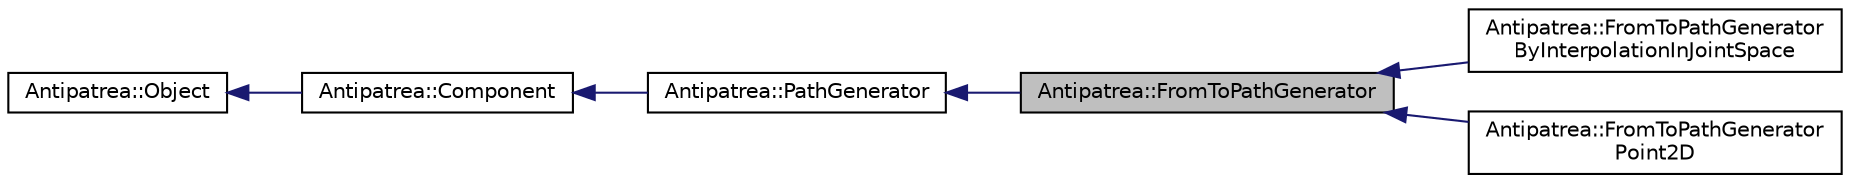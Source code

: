 digraph "Antipatrea::FromToPathGenerator"
{
  bgcolor="transparent";
  edge [fontname="Helvetica",fontsize="10",labelfontname="Helvetica",labelfontsize="10"];
  node [fontname="Helvetica",fontsize="10",shape=record];
  rankdir="LR";
  Node1 [label="Antipatrea::FromToPathGenerator",height=0.2,width=0.4,color="black", fillcolor="grey75", style="filled", fontcolor="black"];
  Node2 -> Node1 [dir="back",color="midnightblue",fontsize="10",style="solid",fontname="Helvetica"];
  Node2 [label="Antipatrea::PathGenerator",height=0.2,width=0.4,color="black",URL="$classAntipatrea_1_1PathGenerator.html"];
  Node3 -> Node2 [dir="back",color="midnightblue",fontsize="10",style="solid",fontname="Helvetica"];
  Node3 [label="Antipatrea::Component",height=0.2,width=0.4,color="black",URL="$classAntipatrea_1_1Component.html",tooltip="Base class for each motion-planning component. "];
  Node4 -> Node3 [dir="back",color="midnightblue",fontsize="10",style="solid",fontname="Helvetica"];
  Node4 [label="Antipatrea::Object",height=0.2,width=0.4,color="black",URL="$classAntipatrea_1_1Object.html"];
  Node1 -> Node5 [dir="back",color="midnightblue",fontsize="10",style="solid",fontname="Helvetica"];
  Node5 [label="Antipatrea::FromToPathGenerator\lByInterpolationInJointSpace",height=0.2,width=0.4,color="black",URL="$classAntipatrea_1_1FromToPathGeneratorByInterpolationInJointSpace.html"];
  Node1 -> Node6 [dir="back",color="midnightblue",fontsize="10",style="solid",fontname="Helvetica"];
  Node6 [label="Antipatrea::FromToPathGenerator\lPoint2D",height=0.2,width=0.4,color="black",URL="$classAntipatrea_1_1FromToPathGeneratorPoint2D.html"];
}
